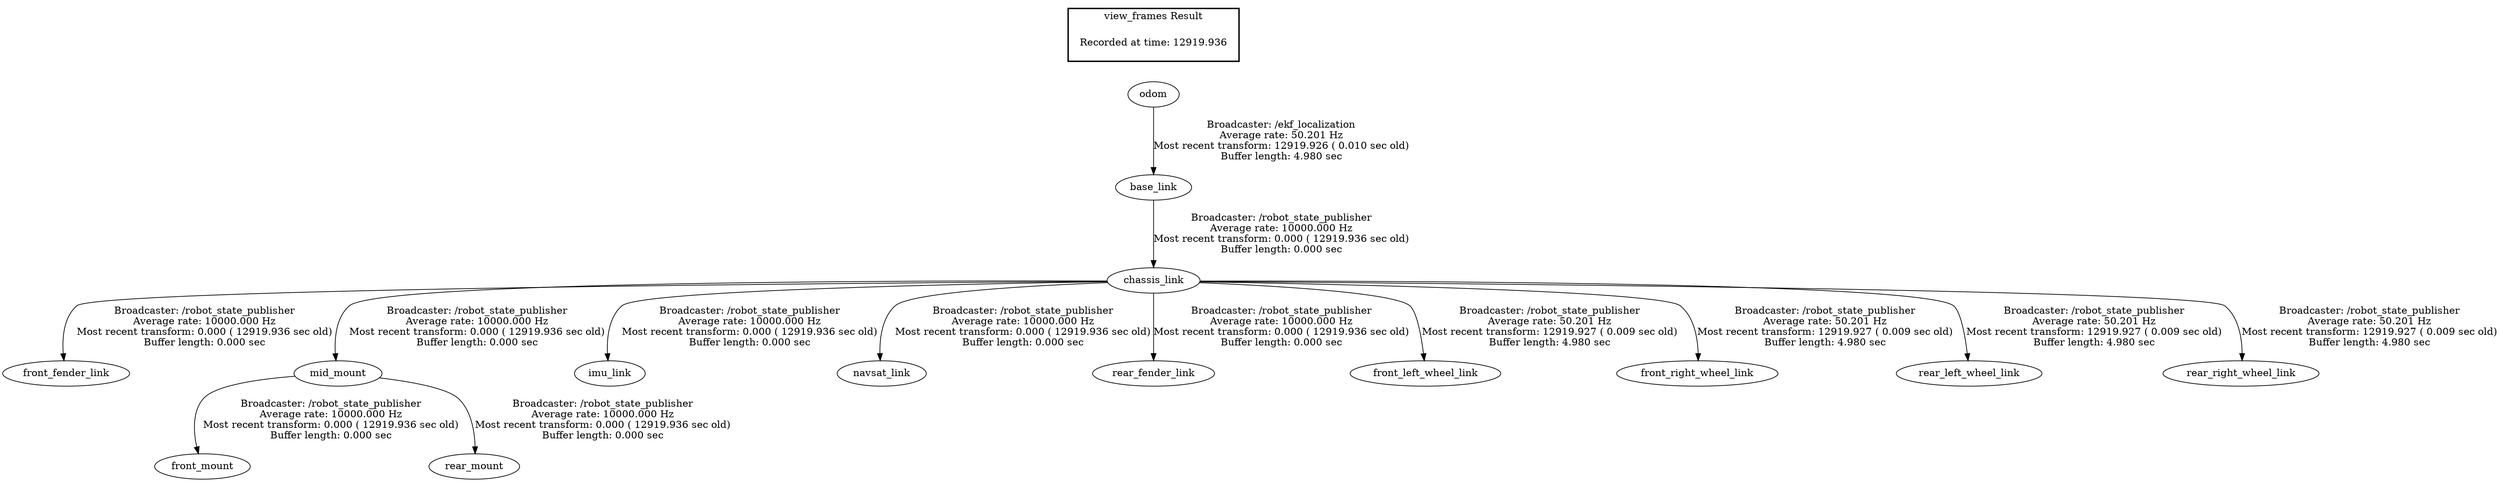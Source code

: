 digraph G {
"base_link" -> "chassis_link"[label="Broadcaster: /robot_state_publisher\nAverage rate: 10000.000 Hz\nMost recent transform: 0.000 ( 12919.936 sec old)\nBuffer length: 0.000 sec\n"];
"odom" -> "base_link"[label="Broadcaster: /ekf_localization\nAverage rate: 50.201 Hz\nMost recent transform: 12919.926 ( 0.010 sec old)\nBuffer length: 4.980 sec\n"];
"chassis_link" -> "front_fender_link"[label="Broadcaster: /robot_state_publisher\nAverage rate: 10000.000 Hz\nMost recent transform: 0.000 ( 12919.936 sec old)\nBuffer length: 0.000 sec\n"];
"mid_mount" -> "front_mount"[label="Broadcaster: /robot_state_publisher\nAverage rate: 10000.000 Hz\nMost recent transform: 0.000 ( 12919.936 sec old)\nBuffer length: 0.000 sec\n"];
"chassis_link" -> "mid_mount"[label="Broadcaster: /robot_state_publisher\nAverage rate: 10000.000 Hz\nMost recent transform: 0.000 ( 12919.936 sec old)\nBuffer length: 0.000 sec\n"];
"chassis_link" -> "imu_link"[label="Broadcaster: /robot_state_publisher\nAverage rate: 10000.000 Hz\nMost recent transform: 0.000 ( 12919.936 sec old)\nBuffer length: 0.000 sec\n"];
"chassis_link" -> "navsat_link"[label="Broadcaster: /robot_state_publisher\nAverage rate: 10000.000 Hz\nMost recent transform: 0.000 ( 12919.936 sec old)\nBuffer length: 0.000 sec\n"];
"chassis_link" -> "rear_fender_link"[label="Broadcaster: /robot_state_publisher\nAverage rate: 10000.000 Hz\nMost recent transform: 0.000 ( 12919.936 sec old)\nBuffer length: 0.000 sec\n"];
"mid_mount" -> "rear_mount"[label="Broadcaster: /robot_state_publisher\nAverage rate: 10000.000 Hz\nMost recent transform: 0.000 ( 12919.936 sec old)\nBuffer length: 0.000 sec\n"];
"chassis_link" -> "front_left_wheel_link"[label="Broadcaster: /robot_state_publisher\nAverage rate: 50.201 Hz\nMost recent transform: 12919.927 ( 0.009 sec old)\nBuffer length: 4.980 sec\n"];
"chassis_link" -> "front_right_wheel_link"[label="Broadcaster: /robot_state_publisher\nAverage rate: 50.201 Hz\nMost recent transform: 12919.927 ( 0.009 sec old)\nBuffer length: 4.980 sec\n"];
"chassis_link" -> "rear_left_wheel_link"[label="Broadcaster: /robot_state_publisher\nAverage rate: 50.201 Hz\nMost recent transform: 12919.927 ( 0.009 sec old)\nBuffer length: 4.980 sec\n"];
"chassis_link" -> "rear_right_wheel_link"[label="Broadcaster: /robot_state_publisher\nAverage rate: 50.201 Hz\nMost recent transform: 12919.927 ( 0.009 sec old)\nBuffer length: 4.980 sec\n"];
edge [style=invis];
 subgraph cluster_legend { style=bold; color=black; label ="view_frames Result";
"Recorded at time: 12919.936"[ shape=plaintext ] ;
 }->"odom";
}
